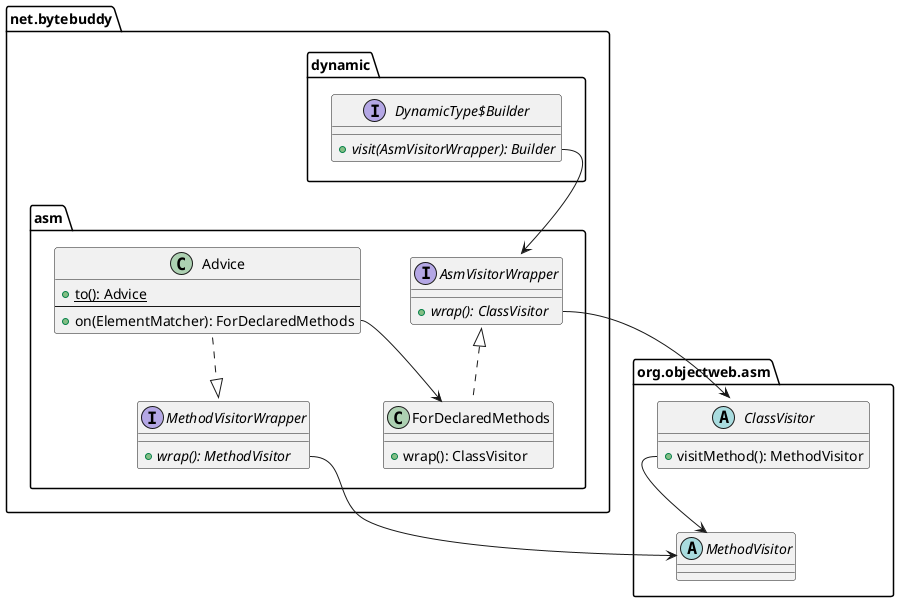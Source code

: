 @startuml
'https://plantuml.com/class-diagram
!pragma useIntermediatePackages false

interface net.bytebuddy.dynamic.DynamicType$Builder {
    {abstract} +visit(AsmVisitorWrapper): Builder
}

interface net.bytebuddy.asm.AsmVisitorWrapper {
    {abstract} +wrap(): ClassVisitor
}

class net.bytebuddy.asm.ForDeclaredMethods {
    +wrap(): ClassVisitor
}

interface net.bytebuddy.asm.MethodVisitorWrapper {
    {abstract} +wrap(): MethodVisitor
}

class net.bytebuddy.asm.Advice {
    {static} +to(): Advice
    ---
    +on(ElementMatcher): ForDeclaredMethods
}

abstract class org.objectweb.asm.ClassVisitor {
    +visitMethod(): MethodVisitor
}

abstract class org.objectweb.asm.MethodVisitor {
}

DynamicType$Builder::visit --> AsmVisitorWrapper

ForDeclaredMethods .up.|> AsmVisitorWrapper
AsmVisitorWrapper::wrap --> ClassVisitor

MethodVisitorWrapper::wrap --> MethodVisitor

Advice ..|> MethodVisitorWrapper
Advice::on --> ForDeclaredMethods

ClassVisitor::visitMethod --> MethodVisitor
@enduml